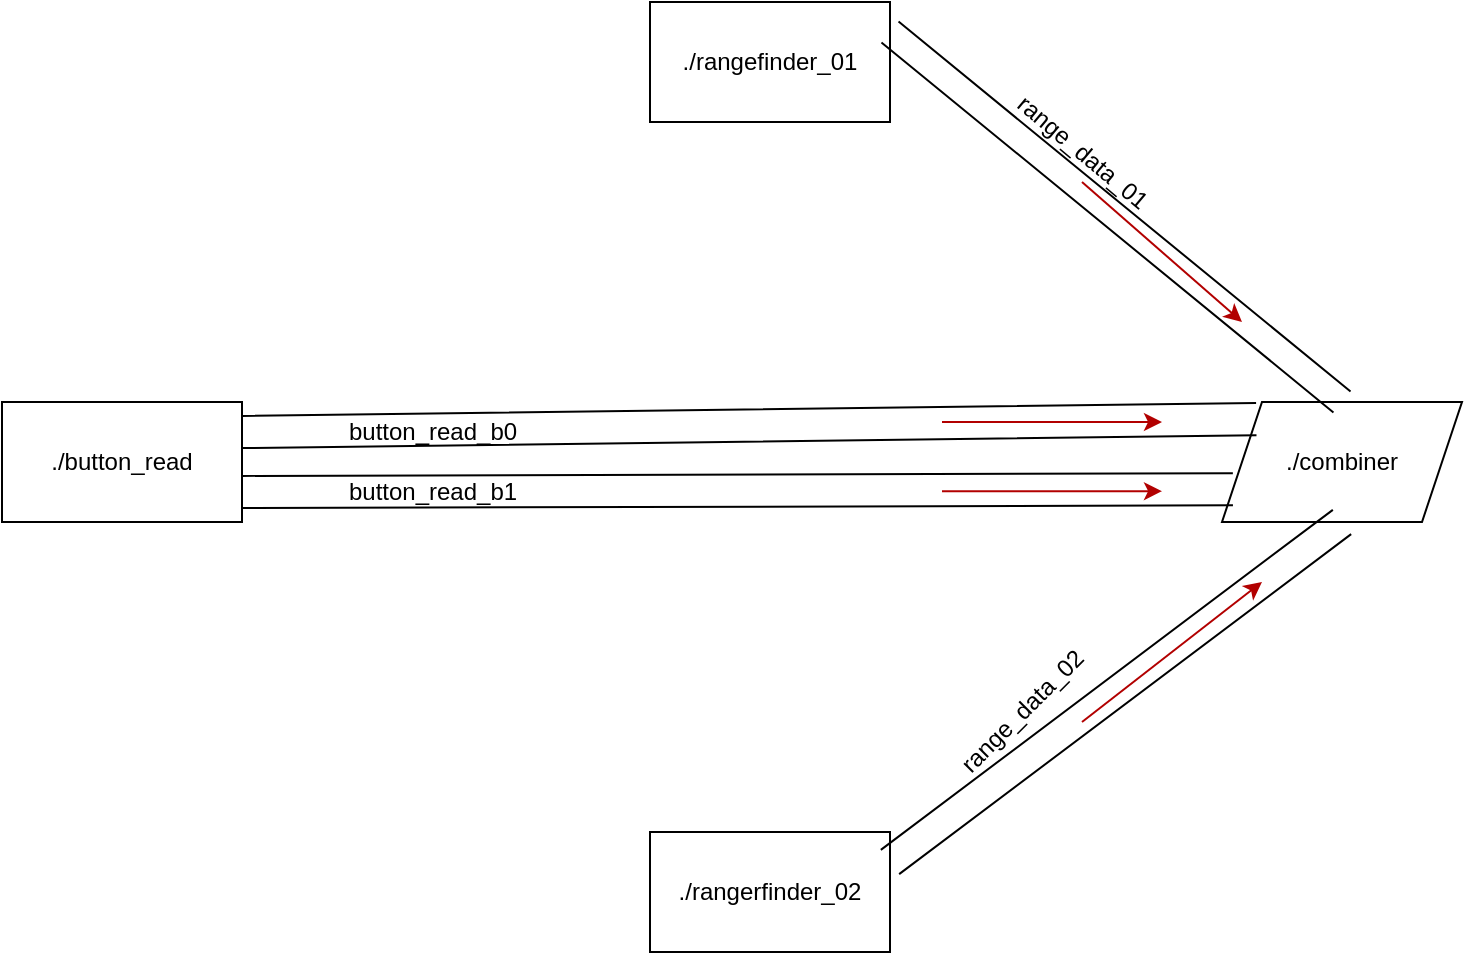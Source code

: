 <mxfile version="20.6.2" type="device"><diagram id="Iw7yaRLiOo2jKIGmtlvT" name="Страница 1"><mxGraphModel dx="1237" dy="654" grid="1" gridSize="10" guides="1" tooltips="1" connect="1" arrows="1" fold="1" page="1" pageScale="1" pageWidth="827" pageHeight="1169" math="0" shadow="0"><root><mxCell id="0"/><mxCell id="1" parent="0"/><mxCell id="1NtV6U8lo5FMONdNHn-Q-2" value="./button_read" style="rounded=0;whiteSpace=wrap;html=1;" vertex="1" parent="1"><mxGeometry x="30" y="310" width="120" height="60" as="geometry"/></mxCell><mxCell id="1NtV6U8lo5FMONdNHn-Q-3" value="&lt;div&gt;./rangerfinder_02&lt;/div&gt;" style="rounded=0;whiteSpace=wrap;html=1;" vertex="1" parent="1"><mxGeometry x="354" y="525" width="120" height="60" as="geometry"/></mxCell><mxCell id="1NtV6U8lo5FMONdNHn-Q-4" value="./rangefinder_01" style="rounded=0;whiteSpace=wrap;html=1;" vertex="1" parent="1"><mxGeometry x="354" y="110" width="120" height="60" as="geometry"/></mxCell><mxCell id="1NtV6U8lo5FMONdNHn-Q-6" value="./combiner" style="shape=parallelogram;perimeter=parallelogramPerimeter;whiteSpace=wrap;html=1;fixedSize=1;" vertex="1" parent="1"><mxGeometry x="640" y="310" width="120" height="60" as="geometry"/></mxCell><mxCell id="1NtV6U8lo5FMONdNHn-Q-17" value="" style="shape=link;html=1;rounded=0;exitX=1;exitY=0.75;exitDx=0;exitDy=0;entryX=0;entryY=0.75;entryDx=0;entryDy=0;width=16.087;" edge="1" parent="1" source="1NtV6U8lo5FMONdNHn-Q-2" target="1NtV6U8lo5FMONdNHn-Q-6"><mxGeometry width="100" relative="1" as="geometry"><mxPoint x="410" y="350" as="sourcePoint"/><mxPoint x="510" y="350" as="targetPoint"/></mxGeometry></mxCell><mxCell id="1NtV6U8lo5FMONdNHn-Q-18" value="" style="shape=link;html=1;rounded=0;exitX=1;exitY=0.25;exitDx=0;exitDy=0;entryX=0;entryY=0;entryDx=0;entryDy=0;width=16.087;" edge="1" parent="1" source="1NtV6U8lo5FMONdNHn-Q-2" target="1NtV6U8lo5FMONdNHn-Q-6"><mxGeometry width="100" relative="1" as="geometry"><mxPoint x="160" y="365" as="sourcePoint"/><mxPoint x="655.455" y="363.636" as="targetPoint"/></mxGeometry></mxCell><mxCell id="1NtV6U8lo5FMONdNHn-Q-19" value="" style="shape=link;html=1;rounded=0;exitX=1;exitY=0.25;exitDx=0;exitDy=0;entryX=0.5;entryY=0;entryDx=0;entryDy=0;width=13.478;" edge="1" parent="1" source="1NtV6U8lo5FMONdNHn-Q-4" target="1NtV6U8lo5FMONdNHn-Q-6"><mxGeometry width="100" relative="1" as="geometry"><mxPoint x="410" y="350" as="sourcePoint"/><mxPoint x="510" y="350" as="targetPoint"/></mxGeometry></mxCell><mxCell id="1NtV6U8lo5FMONdNHn-Q-20" value="" style="shape=link;html=1;rounded=0;exitX=1;exitY=0.25;exitDx=0;exitDy=0;entryX=0.5;entryY=1;entryDx=0;entryDy=0;width=15.217;" edge="1" parent="1" source="1NtV6U8lo5FMONdNHn-Q-3" target="1NtV6U8lo5FMONdNHn-Q-6"><mxGeometry width="100" relative="1" as="geometry"><mxPoint x="410" y="350" as="sourcePoint"/><mxPoint x="510" y="350" as="targetPoint"/></mxGeometry></mxCell><mxCell id="1NtV6U8lo5FMONdNHn-Q-22" value="&lt;div&gt;button_read_b0&lt;/div&gt;" style="text;html=1;align=center;verticalAlign=middle;resizable=0;points=[];autosize=1;strokeColor=none;fillColor=none;" vertex="1" parent="1"><mxGeometry x="190" y="310" width="110" height="30" as="geometry"/></mxCell><mxCell id="1NtV6U8lo5FMONdNHn-Q-24" value="&lt;div&gt;button_read_b1&lt;/div&gt;" style="text;html=1;align=center;verticalAlign=middle;resizable=0;points=[];autosize=1;strokeColor=none;fillColor=none;" vertex="1" parent="1"><mxGeometry x="190" y="340" width="110" height="30" as="geometry"/></mxCell><mxCell id="1NtV6U8lo5FMONdNHn-Q-25" value="range_data_01" style="text;html=1;align=center;verticalAlign=middle;resizable=0;points=[];autosize=1;strokeColor=none;fillColor=none;rotation=40;" vertex="1" parent="1"><mxGeometry x="520" y="170" width="100" height="30" as="geometry"/></mxCell><mxCell id="1NtV6U8lo5FMONdNHn-Q-28" value="range_data_02" style="text;html=1;align=center;verticalAlign=middle;resizable=0;points=[];autosize=1;strokeColor=none;fillColor=none;rotation=-45;" vertex="1" parent="1"><mxGeometry x="490" y="450" width="100" height="30" as="geometry"/></mxCell><mxCell id="1NtV6U8lo5FMONdNHn-Q-29" value="" style="endArrow=classic;html=1;rounded=0;fillColor=#e51400;strokeColor=#B20000;" edge="1" parent="1"><mxGeometry width="50" height="50" relative="1" as="geometry"><mxPoint x="500" y="320" as="sourcePoint"/><mxPoint x="610" y="320" as="targetPoint"/></mxGeometry></mxCell><mxCell id="1NtV6U8lo5FMONdNHn-Q-30" value="" style="endArrow=classic;html=1;rounded=0;fillColor=#e51400;strokeColor=#B20000;" edge="1" parent="1"><mxGeometry width="50" height="50" relative="1" as="geometry"><mxPoint x="500" y="354.57" as="sourcePoint"/><mxPoint x="610" y="354.57" as="targetPoint"/></mxGeometry></mxCell><mxCell id="1NtV6U8lo5FMONdNHn-Q-31" value="" style="endArrow=classic;html=1;rounded=0;fillColor=#e51400;strokeColor=#B20000;" edge="1" parent="1"><mxGeometry width="50" height="50" relative="1" as="geometry"><mxPoint x="570" y="470" as="sourcePoint"/><mxPoint x="660" y="400" as="targetPoint"/></mxGeometry></mxCell><mxCell id="1NtV6U8lo5FMONdNHn-Q-32" value="" style="endArrow=classic;html=1;rounded=0;fillColor=#e51400;strokeColor=#B20000;" edge="1" parent="1"><mxGeometry width="50" height="50" relative="1" as="geometry"><mxPoint x="570" y="200" as="sourcePoint"/><mxPoint x="650" y="270" as="targetPoint"/></mxGeometry></mxCell></root></mxGraphModel></diagram></mxfile>